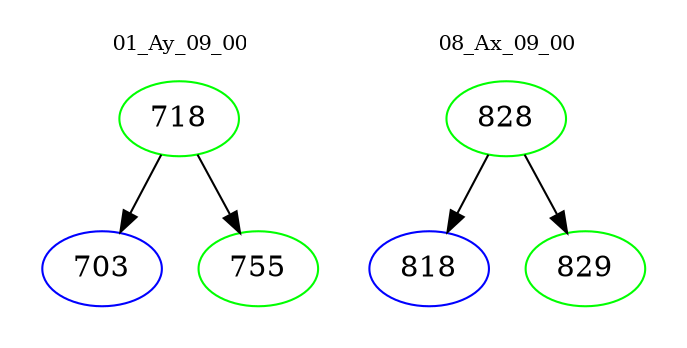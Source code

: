 digraph{
subgraph cluster_0 {
color = white
label = "01_Ay_09_00";
fontsize=10;
T0_718 [label="718", color="green"]
T0_718 -> T0_703 [color="black"]
T0_703 [label="703", color="blue"]
T0_718 -> T0_755 [color="black"]
T0_755 [label="755", color="green"]
}
subgraph cluster_1 {
color = white
label = "08_Ax_09_00";
fontsize=10;
T1_828 [label="828", color="green"]
T1_828 -> T1_818 [color="black"]
T1_818 [label="818", color="blue"]
T1_828 -> T1_829 [color="black"]
T1_829 [label="829", color="green"]
}
}
